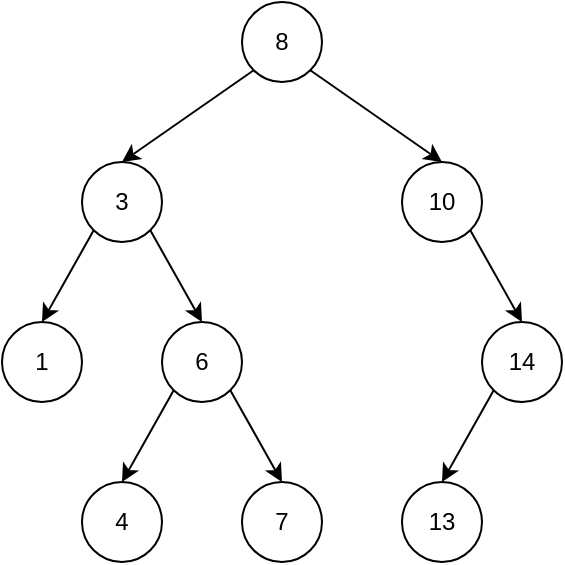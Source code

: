 <mxfile>
    <diagram id="tB1rRO8euqRGlPKf64SE" name="Page-1">
        <mxGraphModel dx="733" dy="908" grid="1" gridSize="10" guides="1" tooltips="1" connect="1" arrows="0" fold="1" page="1" pageScale="1" pageWidth="850" pageHeight="1100" math="0" shadow="0">
            <root>
                <mxCell id="0"/>
                <mxCell id="1" parent="0"/>
                <mxCell id="7" style="edgeStyle=none;html=1;exitX=0;exitY=1;exitDx=0;exitDy=0;entryX=0.5;entryY=0;entryDx=0;entryDy=0;" parent="1" source="2" target="3" edge="1">
                    <mxGeometry relative="1" as="geometry"/>
                </mxCell>
                <mxCell id="8" style="edgeStyle=none;html=1;exitX=1;exitY=1;exitDx=0;exitDy=0;entryX=0.5;entryY=0;entryDx=0;entryDy=0;" parent="1" source="2" target="4" edge="1">
                    <mxGeometry relative="1" as="geometry"/>
                </mxCell>
                <mxCell id="2" value="8" style="ellipse;whiteSpace=wrap;html=1;aspect=fixed;" parent="1" vertex="1">
                    <mxGeometry x="160" y="40" width="40" height="40" as="geometry"/>
                </mxCell>
                <mxCell id="9" style="edgeStyle=none;html=1;exitX=0;exitY=1;exitDx=0;exitDy=0;entryX=0.5;entryY=0;entryDx=0;entryDy=0;" parent="1" source="3" target="6" edge="1">
                    <mxGeometry relative="1" as="geometry"/>
                </mxCell>
                <mxCell id="10" style="edgeStyle=none;html=1;exitX=1;exitY=1;exitDx=0;exitDy=0;entryX=0.5;entryY=0;entryDx=0;entryDy=0;" parent="1" source="3" target="5" edge="1">
                    <mxGeometry relative="1" as="geometry"/>
                </mxCell>
                <mxCell id="3" value="3" style="ellipse;whiteSpace=wrap;html=1;aspect=fixed;" parent="1" vertex="1">
                    <mxGeometry x="80" y="120" width="40" height="40" as="geometry"/>
                </mxCell>
                <mxCell id="12" style="edgeStyle=none;html=1;exitX=1;exitY=1;exitDx=0;exitDy=0;entryX=0.5;entryY=0;entryDx=0;entryDy=0;" parent="1" source="4" target="11" edge="1">
                    <mxGeometry relative="1" as="geometry"/>
                </mxCell>
                <mxCell id="4" value="10" style="ellipse;whiteSpace=wrap;html=1;aspect=fixed;" parent="1" vertex="1">
                    <mxGeometry x="240" y="120" width="40" height="40" as="geometry"/>
                </mxCell>
                <mxCell id="15" style="edgeStyle=none;html=1;exitX=1;exitY=1;exitDx=0;exitDy=0;entryX=0.5;entryY=0;entryDx=0;entryDy=0;" parent="1" source="5" edge="1">
                    <mxGeometry relative="1" as="geometry">
                        <mxPoint x="180" y="280" as="targetPoint"/>
                    </mxGeometry>
                </mxCell>
                <mxCell id="16" style="edgeStyle=none;html=1;exitX=0;exitY=1;exitDx=0;exitDy=0;entryX=0.5;entryY=0;entryDx=0;entryDy=0;" parent="1" source="5" target="13" edge="1">
                    <mxGeometry relative="1" as="geometry"/>
                </mxCell>
                <mxCell id="5" value="6" style="ellipse;whiteSpace=wrap;html=1;aspect=fixed;" parent="1" vertex="1">
                    <mxGeometry x="120" y="200" width="40" height="40" as="geometry"/>
                </mxCell>
                <mxCell id="6" value="1" style="ellipse;whiteSpace=wrap;html=1;aspect=fixed;" parent="1" vertex="1">
                    <mxGeometry x="40" y="200" width="40" height="40" as="geometry"/>
                </mxCell>
                <mxCell id="18" style="edgeStyle=none;html=1;exitX=0;exitY=1;exitDx=0;exitDy=0;entryX=0.5;entryY=0;entryDx=0;entryDy=0;" parent="1" source="11" target="17" edge="1">
                    <mxGeometry relative="1" as="geometry"/>
                </mxCell>
                <mxCell id="11" value="14" style="ellipse;whiteSpace=wrap;html=1;aspect=fixed;" parent="1" vertex="1">
                    <mxGeometry x="280" y="200" width="40" height="40" as="geometry"/>
                </mxCell>
                <mxCell id="13" value="4" style="ellipse;whiteSpace=wrap;html=1;aspect=fixed;" parent="1" vertex="1">
                    <mxGeometry x="80" y="280" width="40" height="40" as="geometry"/>
                </mxCell>
                <mxCell id="14" value="7" style="ellipse;whiteSpace=wrap;html=1;aspect=fixed;" parent="1" vertex="1">
                    <mxGeometry x="160" y="280" width="40" height="40" as="geometry"/>
                </mxCell>
                <mxCell id="17" value="13" style="ellipse;whiteSpace=wrap;html=1;aspect=fixed;" parent="1" vertex="1">
                    <mxGeometry x="240" y="280" width="40" height="40" as="geometry"/>
                </mxCell>
            </root>
        </mxGraphModel>
    </diagram>
    <diagram id="_VmU-rVog80lttzm0MBB" name="Page-2">
        <mxGraphModel dx="1068" dy="908" grid="1" gridSize="10" guides="1" tooltips="1" connect="1" arrows="1" fold="1" page="1" pageScale="1" pageWidth="850" pageHeight="1100" math="0" shadow="0">
            <root>
                <mxCell id="0"/>
                <mxCell id="1" parent="0"/>
                <mxCell id="vwC6NWg47GUM5l1za2RS-1" value="&lt;div style=&quot;font-size: 14px;&quot;&gt;&lt;font style=&quot;font-size: 14px;&quot;&gt;Уровень приложений&lt;/font&gt;&lt;/div&gt;&lt;div style=&quot;font-size: 14px;&quot;&gt;&lt;font style=&quot;font-size: 14px;&quot;&gt;HTTP, SMTP и FTP&lt;/font&gt;&lt;/div&gt;" style="rounded=0;whiteSpace=wrap;html=1;fontFamily=Helvetica;fillColor=#0050ef;strokeColor=#001DBC;fontColor=#ffffff;" parent="1" vertex="1">
                    <mxGeometry x="40" y="40" width="240" height="60" as="geometry"/>
                </mxCell>
                <mxCell id="vwC6NWg47GUM5l1za2RS-8" value="&lt;font style=&quot;font-size: 14px;&quot;&gt;Уровень представления&lt;/font&gt;" style="rounded=0;whiteSpace=wrap;html=1;fontFamily=Helvetica;fillColor=#0050ef;fontColor=#ffffff;strokeColor=#001DBC;" parent="1" vertex="1">
                    <mxGeometry x="40" y="120" width="240" height="60" as="geometry"/>
                </mxCell>
                <mxCell id="vwC6NWg47GUM5l1za2RS-9" value="&lt;div style=&quot;font-size: 14px; line-height: 19px;&quot;&gt;Сеансовый уровень&lt;/div&gt;" style="rounded=0;whiteSpace=wrap;html=1;fontFamily=Helvetica;fillColor=#0050ef;fontColor=#ffffff;strokeColor=#001DBC;" parent="1" vertex="1">
                    <mxGeometry x="40" y="200" width="240" height="60" as="geometry"/>
                </mxCell>
                <mxCell id="vwC6NWg47GUM5l1za2RS-10" value="&lt;div style=&quot;line-height: 19px; font-size: 14px;&quot;&gt;&lt;font style=&quot;font-size: 14px;&quot;&gt;Транспортный уровень&lt;/font&gt;&lt;/div&gt;&lt;div style=&quot;line-height: 19px; font-size: 14px;&quot;&gt;&lt;div style=&quot;line-height: 19px;&quot;&gt;&lt;font style=&quot;font-size: 14px;&quot;&gt;TCP и UDP&lt;/font&gt;&lt;/div&gt;&lt;/div&gt;&lt;div style=&quot;color: rgb(59, 59, 59); background-color: rgb(255, 255, 255); font-size: 14px; line-height: 19px;&quot;&gt;&lt;/div&gt;" style="rounded=0;whiteSpace=wrap;html=1;fontFamily=Helvetica;fillColor=#1ba1e2;fontColor=#ffffff;strokeColor=#006EAF;" parent="1" vertex="1">
                    <mxGeometry x="40" y="280" width="240" height="60" as="geometry"/>
                </mxCell>
                <mxCell id="vwC6NWg47GUM5l1za2RS-11" value="&lt;div style=&quot;line-height: 19px;&quot;&gt;Сетевой уровень&lt;br style=&quot;&quot;&gt;&lt;div style=&quot;line-height: 19px;&quot;&gt;IP-адреса&lt;/div&gt;&lt;/div&gt;&lt;div style=&quot;color: rgb(59, 59, 59); background-color: rgb(255, 255, 255); line-height: 19px; font-size: 14px;&quot;&gt;&lt;/div&gt;&lt;div style=&quot;color: rgb(59, 59, 59); background-color: rgb(255, 255, 255); font-size: 14px; line-height: 19px;&quot;&gt;&lt;/div&gt;" style="rounded=0;whiteSpace=wrap;html=1;fontFamily=Helvetica;fontSize=14;fillColor=#dae8fc;strokeColor=#6c8ebf;" parent="1" vertex="1">
                    <mxGeometry x="40" y="360" width="240" height="60" as="geometry"/>
                </mxCell>
                <mxCell id="vwC6NWg47GUM5l1za2RS-12" value="&lt;div style=&quot;color: rgb(59, 59, 59); line-height: 19px;&quot;&gt;Канальный уровень&lt;br&gt;&lt;div style=&quot;line-height: 19px;&quot;&gt;MAC-адреса&lt;/div&gt;&lt;/div&gt;&lt;div style=&quot;color: rgb(59, 59, 59); background-color: rgb(255, 255, 255); line-height: 19px;&quot;&gt;&lt;/div&gt;&lt;div style=&quot;color: rgb(59, 59, 59); background-color: rgb(255, 255, 255); line-height: 19px; font-size: 14px;&quot;&gt;&lt;/div&gt;&lt;div style=&quot;color: rgb(59, 59, 59); background-color: rgb(255, 255, 255); font-size: 14px; line-height: 19px;&quot;&gt;&lt;/div&gt;" style="rounded=0;whiteSpace=wrap;html=1;fontFamily=Helvetica;fontSize=14;fillColor=#d5e8d4;strokeColor=#82b366;" parent="1" vertex="1">
                    <mxGeometry x="40" y="440" width="240" height="60" as="geometry"/>
                </mxCell>
                <mxCell id="vwC6NWg47GUM5l1za2RS-13" value="&lt;div style=&quot;color: rgb(59, 59, 59); line-height: 19px;&quot;&gt;Физический уровень&lt;br&gt;&lt;div style=&quot;line-height: 19px;&quot;&gt;Кабели, беспроводные сигналы&lt;/div&gt;&lt;/div&gt;&lt;div style=&quot;color: rgb(59, 59, 59); background-color: rgb(255, 255, 255); line-height: 19px;&quot;&gt;&lt;/div&gt;&lt;div style=&quot;color: rgb(59, 59, 59); background-color: rgb(255, 255, 255); line-height: 19px;&quot;&gt;&lt;/div&gt;&lt;div style=&quot;color: rgb(59, 59, 59); background-color: rgb(255, 255, 255); line-height: 19px; font-size: 14px;&quot;&gt;&lt;/div&gt;&lt;div style=&quot;color: rgb(59, 59, 59); background-color: rgb(255, 255, 255); font-size: 14px; line-height: 19px;&quot;&gt;&lt;/div&gt;" style="rounded=0;whiteSpace=wrap;html=1;fontFamily=Helvetica;fontSize=14;fillColor=#d5e8d4;strokeColor=#82b366;" parent="1" vertex="1">
                    <mxGeometry x="40" y="520" width="240" height="60" as="geometry"/>
                </mxCell>
                <mxCell id="z3UZyVfcIHFj6gGNgNfT-1" value="&lt;div style=&quot;line-height: 19px; font-size: 14px;&quot;&gt;&lt;font style=&quot;font-size: 14px;&quot;&gt;Транспортный уровень&lt;/font&gt;&lt;/div&gt;&lt;div style=&quot;line-height: 19px; font-size: 14px;&quot;&gt;&lt;div style=&quot;line-height: 19px;&quot;&gt;&lt;font style=&quot;font-size: 14px;&quot;&gt;TCP и UDP&lt;/font&gt;&lt;/div&gt;&lt;/div&gt;&lt;div style=&quot;color: rgb(59, 59, 59); background-color: rgb(255, 255, 255); font-size: 14px; line-height: 19px;&quot;&gt;&lt;/div&gt;" style="rounded=0;whiteSpace=wrap;html=1;fontFamily=Helvetica;fillColor=#1ba1e2;fontColor=#ffffff;strokeColor=#006EAF;" parent="1" vertex="1">
                    <mxGeometry x="320" y="280" width="240" height="60" as="geometry"/>
                </mxCell>
                <mxCell id="z3UZyVfcIHFj6gGNgNfT-2" value="&lt;div style=&quot;font-size: 14px;&quot;&gt;&lt;font style=&quot;font-size: 14px;&quot;&gt;Уровень приложений&lt;/font&gt;&lt;/div&gt;&lt;div style=&quot;font-size: 14px;&quot;&gt;&lt;font style=&quot;font-size: 14px;&quot;&gt;HTTP, SMTP, FTP, Telnet, &lt;br&gt;DNS, Rip, SNMP&lt;/font&gt;&lt;/div&gt;" style="rounded=0;whiteSpace=wrap;html=1;fontFamily=Helvetica;fillColor=#0050ef;strokeColor=#001DBC;fontColor=#ffffff;" parent="1" vertex="1">
                    <mxGeometry x="320" y="40" width="240" height="220" as="geometry"/>
                </mxCell>
                <mxCell id="z3UZyVfcIHFj6gGNgNfT-3" value="&lt;div style=&quot;line-height: 19px;&quot;&gt;&lt;div style=&quot;color: rgb(59, 59, 59); line-height: 19px;&quot;&gt;Интернет-уровень&lt;/div&gt;&lt;div style=&quot;line-height: 19px;&quot;&gt;IP-адреса&lt;/div&gt;&lt;/div&gt;&lt;div style=&quot;color: rgb(59, 59, 59); background-color: rgb(255, 255, 255); line-height: 19px; font-size: 14px;&quot;&gt;&lt;/div&gt;&lt;div style=&quot;color: rgb(59, 59, 59); background-color: rgb(255, 255, 255); font-size: 14px; line-height: 19px;&quot;&gt;&lt;/div&gt;" style="rounded=0;whiteSpace=wrap;html=1;fontFamily=Helvetica;fontSize=14;fillColor=#dae8fc;strokeColor=#6c8ebf;" parent="1" vertex="1">
                    <mxGeometry x="320" y="360" width="240" height="60" as="geometry"/>
                </mxCell>
                <mxCell id="z3UZyVfcIHFj6gGNgNfT-4" value="&lt;div style=&quot;color: rgb(59, 59, 59); line-height: 19px;&quot;&gt;&lt;div style=&quot;line-height: 19px;&quot;&gt;Уровень доступа к сети&lt;/div&gt;&lt;div style=&quot;line-height: 19px;&quot;&gt;Ethernet, Token ring, ATM,&amp;nbsp;&amp;nbsp;&lt;/div&gt;&lt;/div&gt;&lt;div style=&quot;color: rgb(59, 59, 59); background-color: rgb(255, 255, 255); line-height: 19px;&quot;&gt;&lt;/div&gt;&lt;div style=&quot;color: rgb(59, 59, 59); background-color: rgb(255, 255, 255); line-height: 19px; font-size: 14px;&quot;&gt;&lt;/div&gt;&lt;div style=&quot;color: rgb(59, 59, 59); background-color: rgb(255, 255, 255); font-size: 14px; line-height: 19px;&quot;&gt;&lt;/div&gt;" style="rounded=0;whiteSpace=wrap;html=1;fontFamily=Helvetica;fontSize=14;fillColor=#d5e8d4;strokeColor=#82b366;" parent="1" vertex="1">
                    <mxGeometry x="320" y="440" width="240" height="140" as="geometry"/>
                </mxCell>
                <mxCell id="yqPB2cvdgms-SVYOozVz-11" value="Get, Post, Put, Patch, Delete" style="edgeStyle=none;html=1;exitX=1;exitY=0.5;exitDx=0;exitDy=0;entryX=0;entryY=0.25;entryDx=0;entryDy=0;" edge="1" parent="1" source="yqPB2cvdgms-SVYOozVz-1" target="yqPB2cvdgms-SVYOozVz-3">
                    <mxGeometry relative="1" as="geometry"/>
                </mxCell>
                <mxCell id="yqPB2cvdgms-SVYOozVz-1" value="Web site" style="rounded=0;whiteSpace=wrap;html=1;fillColor=#dae8fc;strokeColor=#6c8ebf;" vertex="1" parent="1">
                    <mxGeometry x="640" y="40" width="120" height="60" as="geometry"/>
                </mxCell>
                <mxCell id="yqPB2cvdgms-SVYOozVz-12" value="Get, Post, Put, Patch, Delete" style="edgeStyle=none;html=1;exitX=1;exitY=0.5;exitDx=0;exitDy=0;entryX=0;entryY=0.5;entryDx=0;entryDy=0;" edge="1" parent="1" source="yqPB2cvdgms-SVYOozVz-2" target="yqPB2cvdgms-SVYOozVz-3">
                    <mxGeometry relative="1" as="geometry">
                        <mxPoint x="840" y="150" as="targetPoint"/>
                    </mxGeometry>
                </mxCell>
                <mxCell id="yqPB2cvdgms-SVYOozVz-2" value="Mobile app" style="rounded=0;whiteSpace=wrap;html=1;fillColor=#d5e8d4;strokeColor=#82b366;" vertex="1" parent="1">
                    <mxGeometry x="640" y="120" width="120" height="60" as="geometry"/>
                </mxCell>
                <mxCell id="yqPB2cvdgms-SVYOozVz-8" style="edgeStyle=none;html=1;entryX=0;entryY=0.5;entryDx=0;entryDy=0;" edge="1" parent="1" source="yqPB2cvdgms-SVYOozVz-3" target="yqPB2cvdgms-SVYOozVz-4">
                    <mxGeometry relative="1" as="geometry"/>
                </mxCell>
                <mxCell id="yqPB2cvdgms-SVYOozVz-9" style="edgeStyle=none;html=1;exitX=1;exitY=0;exitDx=0;exitDy=0;entryX=0;entryY=0.5;entryDx=0;entryDy=0;" edge="1" parent="1" source="yqPB2cvdgms-SVYOozVz-3" target="yqPB2cvdgms-SVYOozVz-5">
                    <mxGeometry relative="1" as="geometry"/>
                </mxCell>
                <mxCell id="yqPB2cvdgms-SVYOozVz-10" style="edgeStyle=none;html=1;exitX=1;exitY=1;exitDx=0;exitDy=0;entryX=0;entryY=0.5;entryDx=0;entryDy=0;" edge="1" parent="1" source="yqPB2cvdgms-SVYOozVz-3" target="yqPB2cvdgms-SVYOozVz-6">
                    <mxGeometry relative="1" as="geometry"/>
                </mxCell>
                <mxCell id="yqPB2cvdgms-SVYOozVz-3" value="REST API" style="rounded=0;whiteSpace=wrap;html=1;fillColor=#dae8fc;strokeColor=#6c8ebf;" vertex="1" parent="1">
                    <mxGeometry x="960" y="120" width="120" height="60" as="geometry"/>
                </mxCell>
                <mxCell id="yqPB2cvdgms-SVYOozVz-4" value="Database" style="rounded=0;whiteSpace=wrap;html=1;fillColor=#ffe6cc;strokeColor=#d79b00;" vertex="1" parent="1">
                    <mxGeometry x="1120" y="120" width="120" height="60" as="geometry"/>
                </mxCell>
                <mxCell id="yqPB2cvdgms-SVYOozVz-5" value="Web Serivce" style="rounded=0;whiteSpace=wrap;html=1;fillColor=#dae8fc;strokeColor=#6c8ebf;" vertex="1" parent="1">
                    <mxGeometry x="1120" y="40" width="120" height="60" as="geometry"/>
                </mxCell>
                <mxCell id="yqPB2cvdgms-SVYOozVz-6" value="Message Broker" style="rounded=0;whiteSpace=wrap;html=1;fillColor=#e1d5e7;strokeColor=#9673a6;" vertex="1" parent="1">
                    <mxGeometry x="1120" y="200" width="120" height="60" as="geometry"/>
                </mxCell>
                <mxCell id="yqPB2cvdgms-SVYOozVz-13" value="Get, Post, Put, Patch, Delete" style="edgeStyle=none;html=1;entryX=0;entryY=0.75;entryDx=0;entryDy=0;exitX=1;exitY=0.5;exitDx=0;exitDy=0;" edge="1" parent="1" source="yqPB2cvdgms-SVYOozVz-7" target="yqPB2cvdgms-SVYOozVz-3">
                    <mxGeometry relative="1" as="geometry"/>
                </mxCell>
                <mxCell id="yqPB2cvdgms-SVYOozVz-7" value="Web Service" style="rounded=0;whiteSpace=wrap;html=1;fillColor=#dae8fc;strokeColor=#6c8ebf;" vertex="1" parent="1">
                    <mxGeometry x="640" y="200" width="120" height="60" as="geometry"/>
                </mxCell>
            </root>
        </mxGraphModel>
    </diagram>
</mxfile>